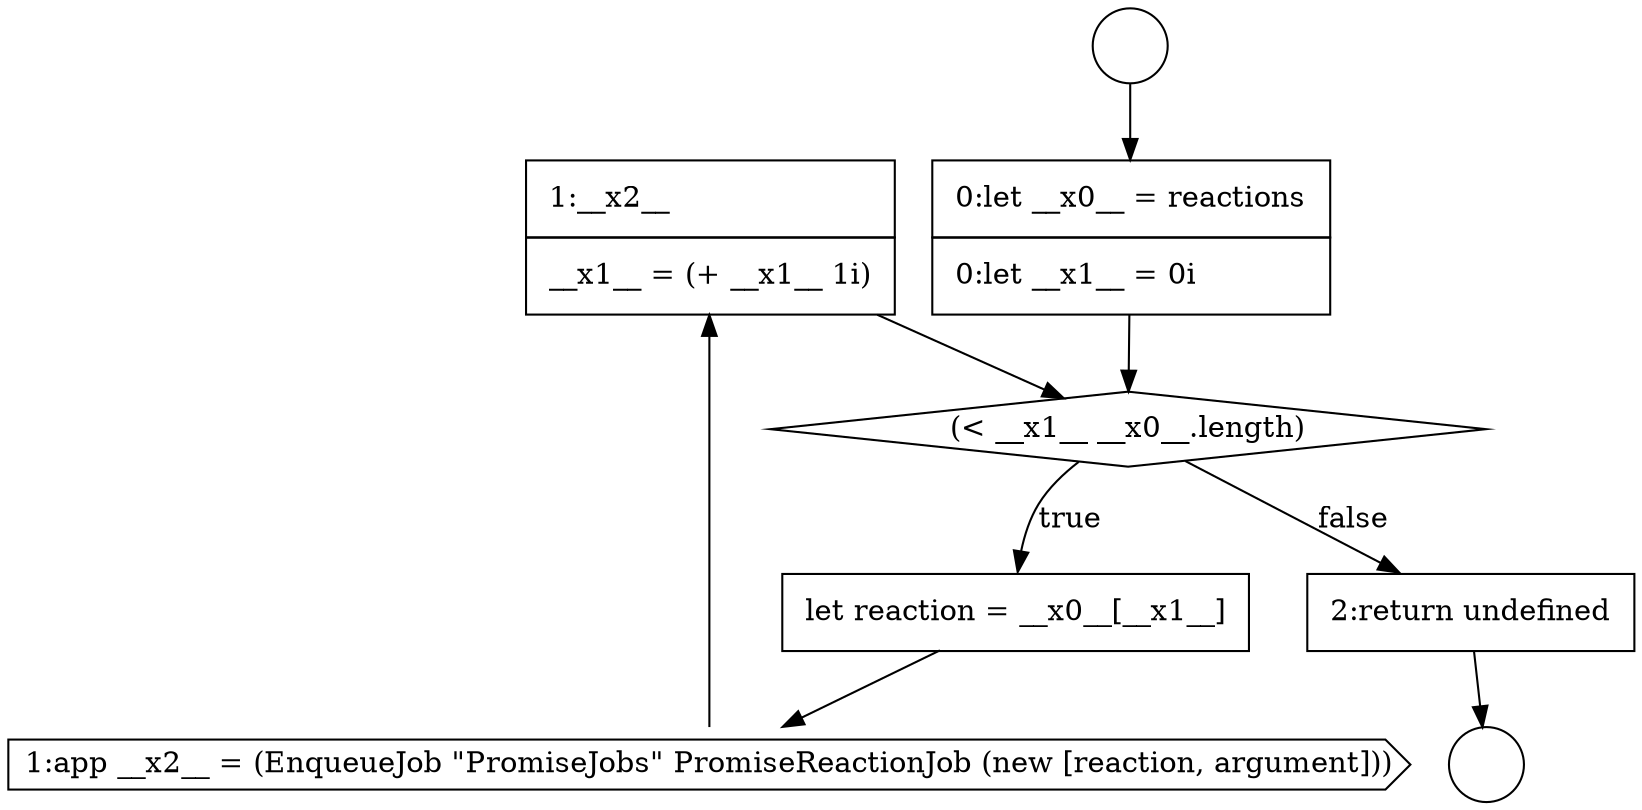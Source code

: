 digraph {
  node17343 [shape=none, margin=0, label=<<font color="black">
    <table border="0" cellborder="1" cellspacing="0" cellpadding="10">
      <tr><td align="left">1:__x2__</td></tr>
      <tr><td align="left">__x1__ = (+ __x1__ 1i)</td></tr>
    </table>
  </font>> color="black" fillcolor="white" style=filled]
  node17339 [shape=none, margin=0, label=<<font color="black">
    <table border="0" cellborder="1" cellspacing="0" cellpadding="10">
      <tr><td align="left">0:let __x0__ = reactions</td></tr>
      <tr><td align="left">0:let __x1__ = 0i</td></tr>
    </table>
  </font>> color="black" fillcolor="white" style=filled]
  node17342 [shape=cds, label=<<font color="black">1:app __x2__ = (EnqueueJob &quot;PromiseJobs&quot; PromiseReactionJob (new [reaction, argument]))</font>> color="black" fillcolor="white" style=filled]
  node17338 [shape=circle label=" " color="black" fillcolor="white" style=filled]
  node17341 [shape=none, margin=0, label=<<font color="black">
    <table border="0" cellborder="1" cellspacing="0" cellpadding="10">
      <tr><td align="left">let reaction = __x0__[__x1__]</td></tr>
    </table>
  </font>> color="black" fillcolor="white" style=filled]
  node17344 [shape=none, margin=0, label=<<font color="black">
    <table border="0" cellborder="1" cellspacing="0" cellpadding="10">
      <tr><td align="left">2:return undefined</td></tr>
    </table>
  </font>> color="black" fillcolor="white" style=filled]
  node17337 [shape=circle label=" " color="black" fillcolor="white" style=filled]
  node17340 [shape=diamond, label=<<font color="black">(&lt; __x1__ __x0__.length)</font>> color="black" fillcolor="white" style=filled]
  node17340 -> node17341 [label=<<font color="black">true</font>> color="black"]
  node17340 -> node17344 [label=<<font color="black">false</font>> color="black"]
  node17344 -> node17338 [ color="black"]
  node17337 -> node17339 [ color="black"]
  node17341 -> node17342 [ color="black"]
  node17342 -> node17343 [ color="black"]
  node17343 -> node17340 [ color="black"]
  node17339 -> node17340 [ color="black"]
}
